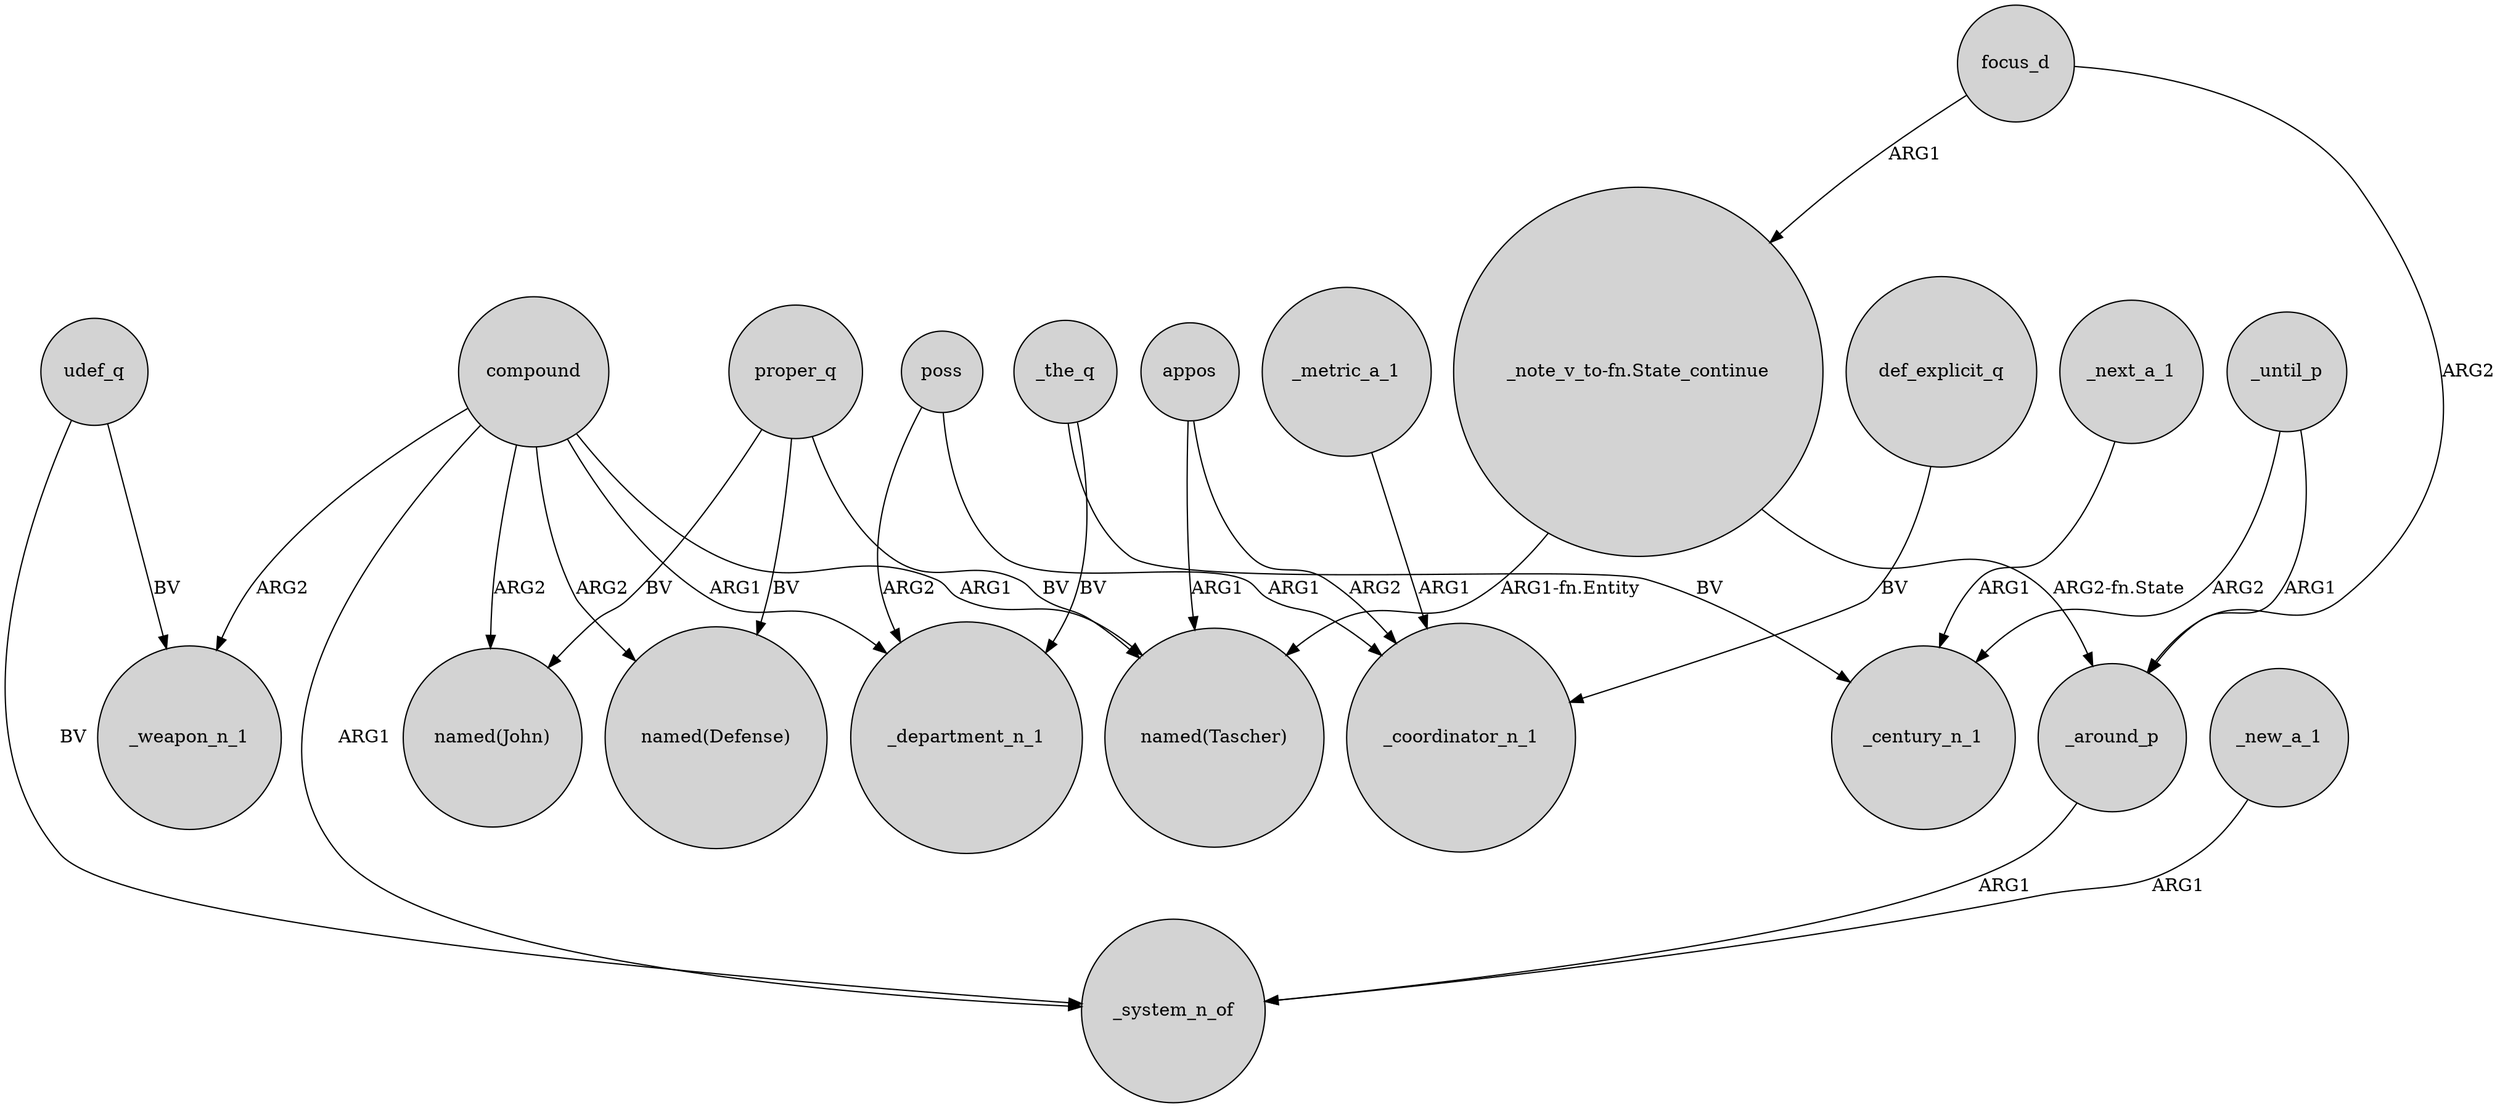 digraph {
	node [shape=circle style=filled]
	udef_q -> _weapon_n_1 [label=BV]
	compound -> _system_n_of [label=ARG1]
	compound -> _weapon_n_1 [label=ARG2]
	proper_q -> "named(Defense)" [label=BV]
	poss -> _coordinator_n_1 [label=ARG1]
	"_note_v_to-fn.State_continue" -> "named(Tascher)" [label="ARG1-fn.Entity"]
	_the_q -> _century_n_1 [label=BV]
	"_note_v_to-fn.State_continue" -> _around_p [label="ARG2-fn.State"]
	_metric_a_1 -> _coordinator_n_1 [label=ARG1]
	compound -> _department_n_1 [label=ARG1]
	poss -> _department_n_1 [label=ARG2]
	compound -> "named(Defense)" [label=ARG2]
	_new_a_1 -> _system_n_of [label=ARG1]
	_around_p -> _system_n_of [label=ARG1]
	compound -> "named(John)" [label=ARG2]
	focus_d -> _around_p [label=ARG2]
	appos -> "named(Tascher)" [label=ARG1]
	_the_q -> _department_n_1 [label=BV]
	compound -> "named(Tascher)" [label=ARG1]
	_until_p -> _around_p [label=ARG1]
	udef_q -> _system_n_of [label=BV]
	_next_a_1 -> _century_n_1 [label=ARG1]
	focus_d -> "_note_v_to-fn.State_continue" [label=ARG1]
	proper_q -> "named(Tascher)" [label=BV]
	def_explicit_q -> _coordinator_n_1 [label=BV]
	_until_p -> _century_n_1 [label=ARG2]
	appos -> _coordinator_n_1 [label=ARG2]
	proper_q -> "named(John)" [label=BV]
}
